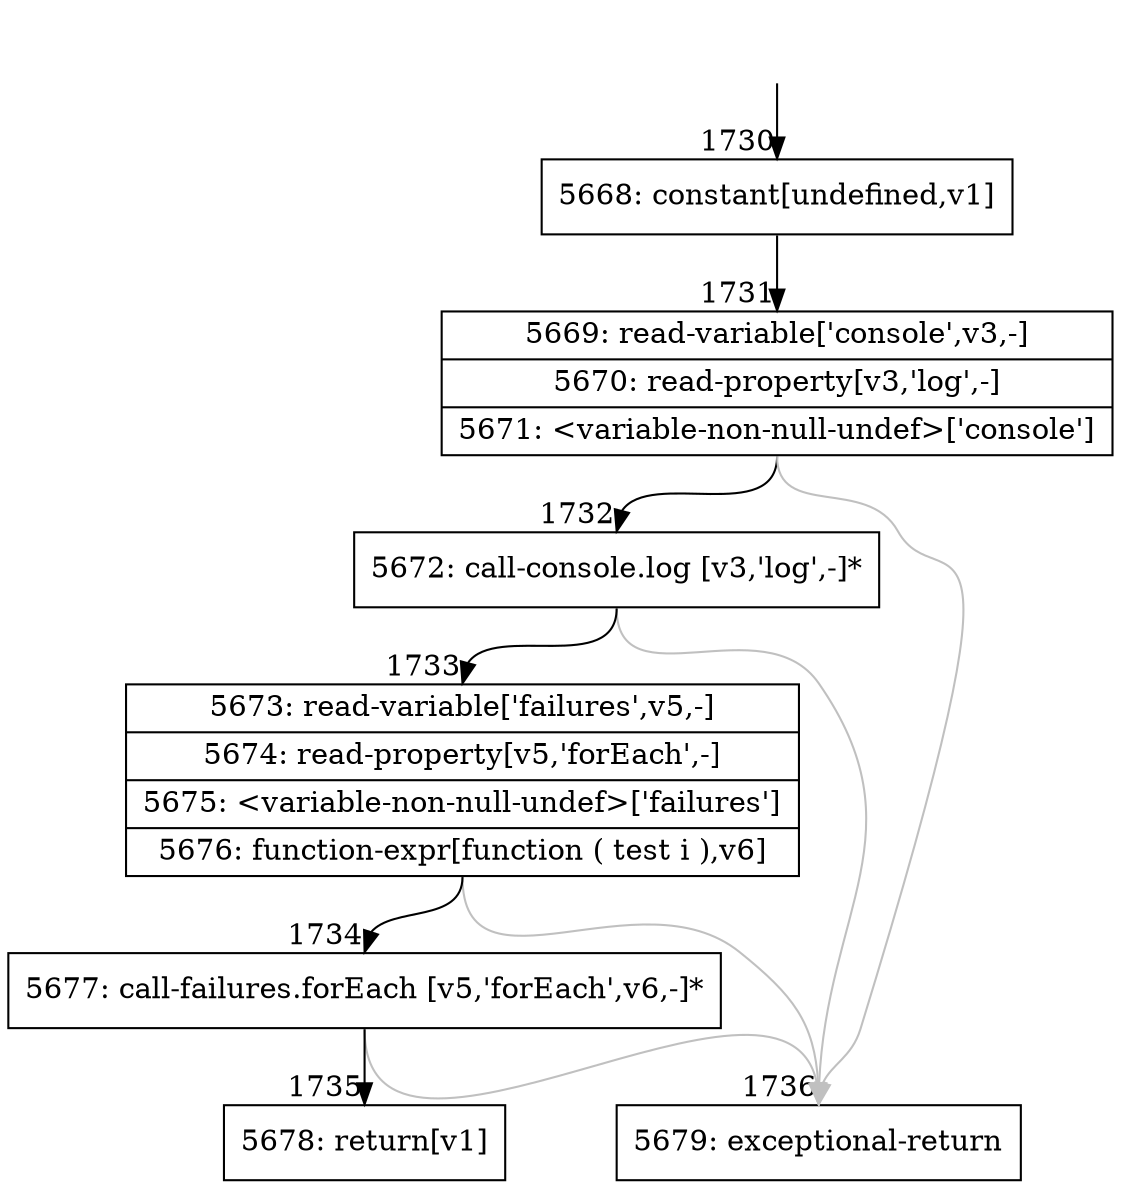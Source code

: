 digraph {
rankdir="TD"
BB_entry158[shape=none,label=""];
BB_entry158 -> BB1730 [tailport=s, headport=n, headlabel="    1730"]
BB1730 [shape=record label="{5668: constant[undefined,v1]}" ] 
BB1730 -> BB1731 [tailport=s, headport=n, headlabel="      1731"]
BB1731 [shape=record label="{5669: read-variable['console',v3,-]|5670: read-property[v3,'log',-]|5671: \<variable-non-null-undef\>['console']}" ] 
BB1731 -> BB1732 [tailport=s, headport=n, headlabel="      1732"]
BB1731 -> BB1736 [tailport=s, headport=n, color=gray, headlabel="      1736"]
BB1732 [shape=record label="{5672: call-console.log [v3,'log',-]*}" ] 
BB1732 -> BB1733 [tailport=s, headport=n, headlabel="      1733"]
BB1732 -> BB1736 [tailport=s, headport=n, color=gray]
BB1733 [shape=record label="{5673: read-variable['failures',v5,-]|5674: read-property[v5,'forEach',-]|5675: \<variable-non-null-undef\>['failures']|5676: function-expr[function ( test i ),v6]}" ] 
BB1733 -> BB1734 [tailport=s, headport=n, headlabel="      1734"]
BB1733 -> BB1736 [tailport=s, headport=n, color=gray]
BB1734 [shape=record label="{5677: call-failures.forEach [v5,'forEach',v6,-]*}" ] 
BB1734 -> BB1735 [tailport=s, headport=n, headlabel="      1735"]
BB1734 -> BB1736 [tailport=s, headport=n, color=gray]
BB1735 [shape=record label="{5678: return[v1]}" ] 
BB1736 [shape=record label="{5679: exceptional-return}" ] 
//#$~ 2199
}
